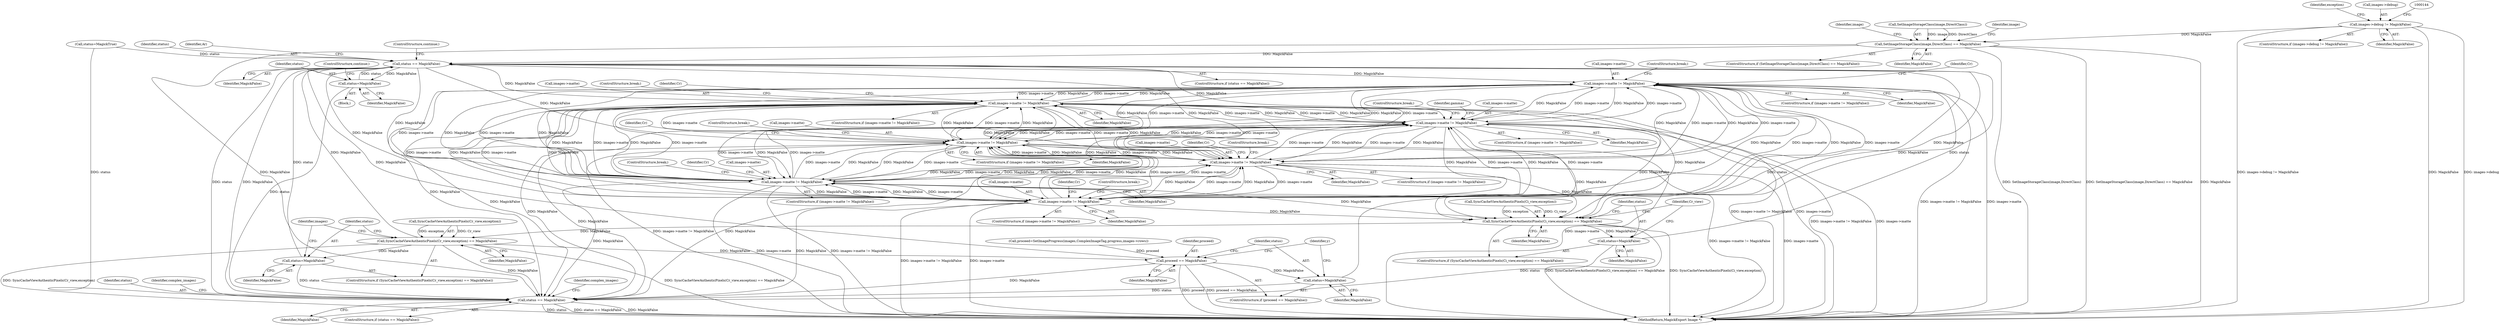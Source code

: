 digraph "0_ImageMagick6_19651f3db63fa1511ed83a348c4c82fa553f8d01_0@pointer" {
"1000138" [label="(Call,images->debug != MagickFalse)"];
"1000207" [label="(Call,SetImageStorageClass(image,DirectClass) == MagickFalse)"];
"1000394" [label="(Call,status == MagickFalse)"];
"1000517" [label="(Call,status=MagickFalse)"];
"1001637" [label="(Call,status == MagickFalse)"];
"1000607" [label="(Call,images->matte != MagickFalse)"];
"1000685" [label="(Call,images->matte != MagickFalse)"];
"1000897" [label="(Call,images->matte != MagickFalse)"];
"1001080" [label="(Call,images->matte != MagickFalse)"];
"1001253" [label="(Call,images->matte != MagickFalse)"];
"1001413" [label="(Call,images->matte != MagickFalse)"];
"1001525" [label="(Call,images->matte != MagickFalse)"];
"1001567" [label="(Call,SyncCacheViewAuthenticPixels(Ci_view,exception) == MagickFalse)"];
"1001572" [label="(Call,status=MagickFalse)"];
"1001576" [label="(Call,SyncCacheViewAuthenticPixels(Cr_view,exception) == MagickFalse)"];
"1001581" [label="(Call,status=MagickFalse)"];
"1001606" [label="(Call,proceed == MagickFalse)"];
"1001609" [label="(Call,status=MagickFalse)"];
"1000388" [label="(Identifier,y)"];
"1000370" [label="(Call,status=MagickTrue)"];
"1001583" [label="(Identifier,MagickFalse)"];
"1000689" [label="(Identifier,MagickFalse)"];
"1001417" [label="(Identifier,MagickFalse)"];
"1001580" [label="(Identifier,MagickFalse)"];
"1001252" [label="(ControlStructure,if (images->matte != MagickFalse))"];
"1001301" [label="(ControlStructure,break;)"];
"1000206" [label="(ControlStructure,if (SetImageStorageClass(image,DirectClass) == MagickFalse))"];
"1000393" [label="(ControlStructure,if (status == MagickFalse))"];
"1000608" [label="(Call,images->matte)"];
"1000396" [label="(Identifier,MagickFalse)"];
"1000214" [label="(Identifier,image)"];
"1001576" [label="(Call,SyncCacheViewAuthenticPixels(Cr_view,exception) == MagickFalse)"];
"1001524" [label="(ControlStructure,if (images->matte != MagickFalse))"];
"1000395" [label="(Identifier,status)"];
"1000399" [label="(Identifier,Ar)"];
"1000896" [label="(ControlStructure,if (images->matte != MagickFalse))"];
"1001608" [label="(Identifier,MagickFalse)"];
"1000686" [label="(Call,images->matte)"];
"1001572" [label="(Call,status=MagickFalse)"];
"1000635" [label="(ControlStructure,break;)"];
"1000965" [label="(ControlStructure,break;)"];
"1000137" [label="(ControlStructure,if (images->debug != MagickFalse))"];
"1000901" [label="(Identifier,MagickFalse)"];
"1001526" [label="(Call,images->matte)"];
"1001573" [label="(Identifier,status)"];
"1000520" [label="(ControlStructure,continue;)"];
"1001088" [label="(Identifier,Cr)"];
"1000607" [label="(Call,images->matte != MagickFalse)"];
"1000516" [label="(Block,)"];
"1001257" [label="(Identifier,MagickFalse)"];
"1001578" [label="(Identifier,Cr_view)"];
"1001587" [label="(Identifier,images)"];
"1001123" [label="(ControlStructure,break;)"];
"1001581" [label="(Call,status=MagickFalse)"];
"1000519" [label="(Identifier,MagickFalse)"];
"1000394" [label="(Call,status == MagickFalse)"];
"1001525" [label="(Call,images->matte != MagickFalse)"];
"1001529" [label="(Identifier,MagickFalse)"];
"1000706" [label="(ControlStructure,break;)"];
"1000518" [label="(Identifier,status)"];
"1000606" [label="(ControlStructure,if (images->matte != MagickFalse))"];
"1001533" [label="(Identifier,Cr)"];
"1000397" [label="(ControlStructure,continue;)"];
"1001639" [label="(Identifier,MagickFalse)"];
"1001079" [label="(ControlStructure,if (images->matte != MagickFalse))"];
"1000154" [label="(Identifier,exception)"];
"1001605" [label="(ControlStructure,if (proceed == MagickFalse))"];
"1001607" [label="(Identifier,proceed)"];
"1001646" [label="(MethodReturn,MagickExport Image *)"];
"1000685" [label="(Call,images->matte != MagickFalse)"];
"1001575" [label="(ControlStructure,if (SyncCacheViewAuthenticPixels(Cr_view,exception) == MagickFalse))"];
"1001582" [label="(Identifier,status)"];
"1001412" [label="(ControlStructure,if (images->matte != MagickFalse))"];
"1000208" [label="(Call,SetImageStorageClass(image,DirectClass))"];
"1000615" [label="(Identifier,Cr)"];
"1001080" [label="(Call,images->matte != MagickFalse)"];
"1001611" [label="(Identifier,MagickFalse)"];
"1000142" [label="(Identifier,MagickFalse)"];
"1001254" [label="(Call,images->matte)"];
"1000207" [label="(Call,SetImageStorageClass(image,DirectClass) == MagickFalse)"];
"1001414" [label="(Call,images->matte)"];
"1001641" [label="(Identifier,complex_images)"];
"1001609" [label="(Call,status=MagickFalse)"];
"1001553" [label="(ControlStructure,break;)"];
"1001567" [label="(Call,SyncCacheViewAuthenticPixels(Ci_view,exception) == MagickFalse)"];
"1000221" [label="(Identifier,image)"];
"1001455" [label="(ControlStructure,break;)"];
"1001253" [label="(Call,images->matte != MagickFalse)"];
"1001566" [label="(ControlStructure,if (SyncCacheViewAuthenticPixels(Ci_view,exception) == MagickFalse))"];
"1001606" [label="(Call,proceed == MagickFalse)"];
"1001081" [label="(Call,images->matte)"];
"1001261" [label="(Identifier,Cr)"];
"1000693" [label="(Identifier,Cr)"];
"1000139" [label="(Call,images->debug)"];
"1001084" [label="(Identifier,MagickFalse)"];
"1000517" [label="(Call,status=MagickFalse)"];
"1000897" [label="(Call,images->matte != MagickFalse)"];
"1000904" [label="(Identifier,gamma)"];
"1001577" [label="(Call,SyncCacheViewAuthenticPixels(Cr_view,exception))"];
"1000138" [label="(Call,images->debug != MagickFalse)"];
"1000611" [label="(Identifier,MagickFalse)"];
"1000898" [label="(Call,images->matte)"];
"1001638" [label="(Identifier,status)"];
"1001413" [label="(Call,images->matte != MagickFalse)"];
"1001421" [label="(Identifier,Cr)"];
"1001636" [label="(ControlStructure,if (status == MagickFalse))"];
"1001610" [label="(Identifier,status)"];
"1001571" [label="(Identifier,MagickFalse)"];
"1001596" [label="(Call,proceed=SetImageProgress(images,ComplexImageTag,progress,images->rows))"];
"1000211" [label="(Identifier,MagickFalse)"];
"1001574" [label="(Identifier,MagickFalse)"];
"1000684" [label="(ControlStructure,if (images->matte != MagickFalse))"];
"1001645" [label="(Identifier,complex_images)"];
"1001637" [label="(Call,status == MagickFalse)"];
"1001568" [label="(Call,SyncCacheViewAuthenticPixels(Ci_view,exception))"];
"1000138" -> "1000137"  [label="AST: "];
"1000138" -> "1000142"  [label="CFG: "];
"1000139" -> "1000138"  [label="AST: "];
"1000142" -> "1000138"  [label="AST: "];
"1000144" -> "1000138"  [label="CFG: "];
"1000154" -> "1000138"  [label="CFG: "];
"1000138" -> "1001646"  [label="DDG: MagickFalse"];
"1000138" -> "1001646"  [label="DDG: images->debug"];
"1000138" -> "1001646"  [label="DDG: images->debug != MagickFalse"];
"1000138" -> "1000207"  [label="DDG: MagickFalse"];
"1000207" -> "1000206"  [label="AST: "];
"1000207" -> "1000211"  [label="CFG: "];
"1000208" -> "1000207"  [label="AST: "];
"1000211" -> "1000207"  [label="AST: "];
"1000214" -> "1000207"  [label="CFG: "];
"1000221" -> "1000207"  [label="CFG: "];
"1000207" -> "1001646"  [label="DDG: SetImageStorageClass(image,DirectClass)"];
"1000207" -> "1001646"  [label="DDG: SetImageStorageClass(image,DirectClass) == MagickFalse"];
"1000207" -> "1001646"  [label="DDG: MagickFalse"];
"1000208" -> "1000207"  [label="DDG: image"];
"1000208" -> "1000207"  [label="DDG: DirectClass"];
"1000207" -> "1000394"  [label="DDG: MagickFalse"];
"1000207" -> "1001637"  [label="DDG: MagickFalse"];
"1000394" -> "1000393"  [label="AST: "];
"1000394" -> "1000396"  [label="CFG: "];
"1000395" -> "1000394"  [label="AST: "];
"1000396" -> "1000394"  [label="AST: "];
"1000397" -> "1000394"  [label="CFG: "];
"1000399" -> "1000394"  [label="CFG: "];
"1001572" -> "1000394"  [label="DDG: status"];
"1001581" -> "1000394"  [label="DDG: status"];
"1001609" -> "1000394"  [label="DDG: status"];
"1000517" -> "1000394"  [label="DDG: status"];
"1000370" -> "1000394"  [label="DDG: status"];
"1001576" -> "1000394"  [label="DDG: MagickFalse"];
"1001606" -> "1000394"  [label="DDG: MagickFalse"];
"1000394" -> "1000517"  [label="DDG: MagickFalse"];
"1000394" -> "1000607"  [label="DDG: MagickFalse"];
"1000394" -> "1000685"  [label="DDG: MagickFalse"];
"1000394" -> "1000897"  [label="DDG: MagickFalse"];
"1000394" -> "1001080"  [label="DDG: MagickFalse"];
"1000394" -> "1001253"  [label="DDG: MagickFalse"];
"1000394" -> "1001413"  [label="DDG: MagickFalse"];
"1000394" -> "1001525"  [label="DDG: MagickFalse"];
"1000394" -> "1001567"  [label="DDG: MagickFalse"];
"1000394" -> "1001637"  [label="DDG: status"];
"1000394" -> "1001637"  [label="DDG: MagickFalse"];
"1000517" -> "1000516"  [label="AST: "];
"1000517" -> "1000519"  [label="CFG: "];
"1000518" -> "1000517"  [label="AST: "];
"1000519" -> "1000517"  [label="AST: "];
"1000520" -> "1000517"  [label="CFG: "];
"1000517" -> "1001637"  [label="DDG: status"];
"1001637" -> "1001636"  [label="AST: "];
"1001637" -> "1001639"  [label="CFG: "];
"1001638" -> "1001637"  [label="AST: "];
"1001639" -> "1001637"  [label="AST: "];
"1001641" -> "1001637"  [label="CFG: "];
"1001645" -> "1001637"  [label="CFG: "];
"1001637" -> "1001646"  [label="DDG: status"];
"1001637" -> "1001646"  [label="DDG: status == MagickFalse"];
"1001637" -> "1001646"  [label="DDG: MagickFalse"];
"1001572" -> "1001637"  [label="DDG: status"];
"1001581" -> "1001637"  [label="DDG: status"];
"1001609" -> "1001637"  [label="DDG: status"];
"1000370" -> "1001637"  [label="DDG: status"];
"1001576" -> "1001637"  [label="DDG: MagickFalse"];
"1000685" -> "1001637"  [label="DDG: MagickFalse"];
"1001413" -> "1001637"  [label="DDG: MagickFalse"];
"1001253" -> "1001637"  [label="DDG: MagickFalse"];
"1001525" -> "1001637"  [label="DDG: MagickFalse"];
"1001080" -> "1001637"  [label="DDG: MagickFalse"];
"1001606" -> "1001637"  [label="DDG: MagickFalse"];
"1000897" -> "1001637"  [label="DDG: MagickFalse"];
"1000607" -> "1001637"  [label="DDG: MagickFalse"];
"1000607" -> "1000606"  [label="AST: "];
"1000607" -> "1000611"  [label="CFG: "];
"1000608" -> "1000607"  [label="AST: "];
"1000611" -> "1000607"  [label="AST: "];
"1000615" -> "1000607"  [label="CFG: "];
"1000635" -> "1000607"  [label="CFG: "];
"1000607" -> "1001646"  [label="DDG: images->matte != MagickFalse"];
"1000607" -> "1001646"  [label="DDG: images->matte"];
"1000897" -> "1000607"  [label="DDG: images->matte"];
"1000897" -> "1000607"  [label="DDG: MagickFalse"];
"1000685" -> "1000607"  [label="DDG: images->matte"];
"1000685" -> "1000607"  [label="DDG: MagickFalse"];
"1001253" -> "1000607"  [label="DDG: images->matte"];
"1001253" -> "1000607"  [label="DDG: MagickFalse"];
"1001525" -> "1000607"  [label="DDG: images->matte"];
"1001525" -> "1000607"  [label="DDG: MagickFalse"];
"1001413" -> "1000607"  [label="DDG: images->matte"];
"1001413" -> "1000607"  [label="DDG: MagickFalse"];
"1001080" -> "1000607"  [label="DDG: images->matte"];
"1001080" -> "1000607"  [label="DDG: MagickFalse"];
"1000607" -> "1000685"  [label="DDG: images->matte"];
"1000607" -> "1000685"  [label="DDG: MagickFalse"];
"1000607" -> "1000897"  [label="DDG: images->matte"];
"1000607" -> "1000897"  [label="DDG: MagickFalse"];
"1000607" -> "1001080"  [label="DDG: images->matte"];
"1000607" -> "1001080"  [label="DDG: MagickFalse"];
"1000607" -> "1001253"  [label="DDG: images->matte"];
"1000607" -> "1001253"  [label="DDG: MagickFalse"];
"1000607" -> "1001413"  [label="DDG: images->matte"];
"1000607" -> "1001413"  [label="DDG: MagickFalse"];
"1000607" -> "1001525"  [label="DDG: images->matte"];
"1000607" -> "1001525"  [label="DDG: MagickFalse"];
"1000607" -> "1001567"  [label="DDG: MagickFalse"];
"1000685" -> "1000684"  [label="AST: "];
"1000685" -> "1000689"  [label="CFG: "];
"1000686" -> "1000685"  [label="AST: "];
"1000689" -> "1000685"  [label="AST: "];
"1000693" -> "1000685"  [label="CFG: "];
"1000706" -> "1000685"  [label="CFG: "];
"1000685" -> "1001646"  [label="DDG: images->matte != MagickFalse"];
"1000685" -> "1001646"  [label="DDG: images->matte"];
"1000897" -> "1000685"  [label="DDG: images->matte"];
"1000897" -> "1000685"  [label="DDG: MagickFalse"];
"1001253" -> "1000685"  [label="DDG: images->matte"];
"1001253" -> "1000685"  [label="DDG: MagickFalse"];
"1001525" -> "1000685"  [label="DDG: images->matte"];
"1001525" -> "1000685"  [label="DDG: MagickFalse"];
"1001413" -> "1000685"  [label="DDG: images->matte"];
"1001413" -> "1000685"  [label="DDG: MagickFalse"];
"1001080" -> "1000685"  [label="DDG: images->matte"];
"1001080" -> "1000685"  [label="DDG: MagickFalse"];
"1000685" -> "1000897"  [label="DDG: images->matte"];
"1000685" -> "1000897"  [label="DDG: MagickFalse"];
"1000685" -> "1001080"  [label="DDG: images->matte"];
"1000685" -> "1001080"  [label="DDG: MagickFalse"];
"1000685" -> "1001253"  [label="DDG: images->matte"];
"1000685" -> "1001253"  [label="DDG: MagickFalse"];
"1000685" -> "1001413"  [label="DDG: images->matte"];
"1000685" -> "1001413"  [label="DDG: MagickFalse"];
"1000685" -> "1001525"  [label="DDG: images->matte"];
"1000685" -> "1001525"  [label="DDG: MagickFalse"];
"1000685" -> "1001567"  [label="DDG: MagickFalse"];
"1000897" -> "1000896"  [label="AST: "];
"1000897" -> "1000901"  [label="CFG: "];
"1000898" -> "1000897"  [label="AST: "];
"1000901" -> "1000897"  [label="AST: "];
"1000904" -> "1000897"  [label="CFG: "];
"1000965" -> "1000897"  [label="CFG: "];
"1000897" -> "1001646"  [label="DDG: images->matte != MagickFalse"];
"1000897" -> "1001646"  [label="DDG: images->matte"];
"1001253" -> "1000897"  [label="DDG: images->matte"];
"1001253" -> "1000897"  [label="DDG: MagickFalse"];
"1001525" -> "1000897"  [label="DDG: images->matte"];
"1001525" -> "1000897"  [label="DDG: MagickFalse"];
"1001413" -> "1000897"  [label="DDG: images->matte"];
"1001413" -> "1000897"  [label="DDG: MagickFalse"];
"1001080" -> "1000897"  [label="DDG: images->matte"];
"1001080" -> "1000897"  [label="DDG: MagickFalse"];
"1000897" -> "1001080"  [label="DDG: images->matte"];
"1000897" -> "1001080"  [label="DDG: MagickFalse"];
"1000897" -> "1001253"  [label="DDG: images->matte"];
"1000897" -> "1001253"  [label="DDG: MagickFalse"];
"1000897" -> "1001413"  [label="DDG: images->matte"];
"1000897" -> "1001413"  [label="DDG: MagickFalse"];
"1000897" -> "1001525"  [label="DDG: images->matte"];
"1000897" -> "1001525"  [label="DDG: MagickFalse"];
"1000897" -> "1001567"  [label="DDG: MagickFalse"];
"1001080" -> "1001079"  [label="AST: "];
"1001080" -> "1001084"  [label="CFG: "];
"1001081" -> "1001080"  [label="AST: "];
"1001084" -> "1001080"  [label="AST: "];
"1001088" -> "1001080"  [label="CFG: "];
"1001123" -> "1001080"  [label="CFG: "];
"1001080" -> "1001646"  [label="DDG: images->matte != MagickFalse"];
"1001080" -> "1001646"  [label="DDG: images->matte"];
"1001253" -> "1001080"  [label="DDG: images->matte"];
"1001253" -> "1001080"  [label="DDG: MagickFalse"];
"1001525" -> "1001080"  [label="DDG: images->matte"];
"1001525" -> "1001080"  [label="DDG: MagickFalse"];
"1001413" -> "1001080"  [label="DDG: images->matte"];
"1001413" -> "1001080"  [label="DDG: MagickFalse"];
"1001080" -> "1001253"  [label="DDG: images->matte"];
"1001080" -> "1001253"  [label="DDG: MagickFalse"];
"1001080" -> "1001413"  [label="DDG: images->matte"];
"1001080" -> "1001413"  [label="DDG: MagickFalse"];
"1001080" -> "1001525"  [label="DDG: images->matte"];
"1001080" -> "1001525"  [label="DDG: MagickFalse"];
"1001080" -> "1001567"  [label="DDG: MagickFalse"];
"1001253" -> "1001252"  [label="AST: "];
"1001253" -> "1001257"  [label="CFG: "];
"1001254" -> "1001253"  [label="AST: "];
"1001257" -> "1001253"  [label="AST: "];
"1001261" -> "1001253"  [label="CFG: "];
"1001301" -> "1001253"  [label="CFG: "];
"1001253" -> "1001646"  [label="DDG: images->matte != MagickFalse"];
"1001253" -> "1001646"  [label="DDG: images->matte"];
"1001525" -> "1001253"  [label="DDG: images->matte"];
"1001525" -> "1001253"  [label="DDG: MagickFalse"];
"1001413" -> "1001253"  [label="DDG: images->matte"];
"1001413" -> "1001253"  [label="DDG: MagickFalse"];
"1001253" -> "1001413"  [label="DDG: images->matte"];
"1001253" -> "1001413"  [label="DDG: MagickFalse"];
"1001253" -> "1001525"  [label="DDG: images->matte"];
"1001253" -> "1001525"  [label="DDG: MagickFalse"];
"1001253" -> "1001567"  [label="DDG: MagickFalse"];
"1001413" -> "1001412"  [label="AST: "];
"1001413" -> "1001417"  [label="CFG: "];
"1001414" -> "1001413"  [label="AST: "];
"1001417" -> "1001413"  [label="AST: "];
"1001421" -> "1001413"  [label="CFG: "];
"1001455" -> "1001413"  [label="CFG: "];
"1001413" -> "1001646"  [label="DDG: images->matte"];
"1001413" -> "1001646"  [label="DDG: images->matte != MagickFalse"];
"1001525" -> "1001413"  [label="DDG: images->matte"];
"1001525" -> "1001413"  [label="DDG: MagickFalse"];
"1001413" -> "1001525"  [label="DDG: images->matte"];
"1001413" -> "1001525"  [label="DDG: MagickFalse"];
"1001413" -> "1001567"  [label="DDG: MagickFalse"];
"1001525" -> "1001524"  [label="AST: "];
"1001525" -> "1001529"  [label="CFG: "];
"1001526" -> "1001525"  [label="AST: "];
"1001529" -> "1001525"  [label="AST: "];
"1001533" -> "1001525"  [label="CFG: "];
"1001553" -> "1001525"  [label="CFG: "];
"1001525" -> "1001646"  [label="DDG: images->matte != MagickFalse"];
"1001525" -> "1001646"  [label="DDG: images->matte"];
"1001525" -> "1001567"  [label="DDG: MagickFalse"];
"1001567" -> "1001566"  [label="AST: "];
"1001567" -> "1001571"  [label="CFG: "];
"1001568" -> "1001567"  [label="AST: "];
"1001571" -> "1001567"  [label="AST: "];
"1001573" -> "1001567"  [label="CFG: "];
"1001578" -> "1001567"  [label="CFG: "];
"1001567" -> "1001646"  [label="DDG: SyncCacheViewAuthenticPixels(Ci_view,exception) == MagickFalse"];
"1001567" -> "1001646"  [label="DDG: SyncCacheViewAuthenticPixels(Ci_view,exception)"];
"1001568" -> "1001567"  [label="DDG: Ci_view"];
"1001568" -> "1001567"  [label="DDG: exception"];
"1001567" -> "1001572"  [label="DDG: MagickFalse"];
"1001567" -> "1001576"  [label="DDG: MagickFalse"];
"1001572" -> "1001566"  [label="AST: "];
"1001572" -> "1001574"  [label="CFG: "];
"1001573" -> "1001572"  [label="AST: "];
"1001574" -> "1001572"  [label="AST: "];
"1001578" -> "1001572"  [label="CFG: "];
"1001576" -> "1001575"  [label="AST: "];
"1001576" -> "1001580"  [label="CFG: "];
"1001577" -> "1001576"  [label="AST: "];
"1001580" -> "1001576"  [label="AST: "];
"1001582" -> "1001576"  [label="CFG: "];
"1001587" -> "1001576"  [label="CFG: "];
"1001576" -> "1001646"  [label="DDG: SyncCacheViewAuthenticPixels(Cr_view,exception) == MagickFalse"];
"1001576" -> "1001646"  [label="DDG: SyncCacheViewAuthenticPixels(Cr_view,exception)"];
"1001577" -> "1001576"  [label="DDG: Cr_view"];
"1001577" -> "1001576"  [label="DDG: exception"];
"1001576" -> "1001581"  [label="DDG: MagickFalse"];
"1001576" -> "1001606"  [label="DDG: MagickFalse"];
"1001581" -> "1001575"  [label="AST: "];
"1001581" -> "1001583"  [label="CFG: "];
"1001582" -> "1001581"  [label="AST: "];
"1001583" -> "1001581"  [label="AST: "];
"1001587" -> "1001581"  [label="CFG: "];
"1001606" -> "1001605"  [label="AST: "];
"1001606" -> "1001608"  [label="CFG: "];
"1001607" -> "1001606"  [label="AST: "];
"1001608" -> "1001606"  [label="AST: "];
"1001610" -> "1001606"  [label="CFG: "];
"1000388" -> "1001606"  [label="CFG: "];
"1001606" -> "1001646"  [label="DDG: proceed"];
"1001606" -> "1001646"  [label="DDG: proceed == MagickFalse"];
"1001596" -> "1001606"  [label="DDG: proceed"];
"1001606" -> "1001609"  [label="DDG: MagickFalse"];
"1001609" -> "1001605"  [label="AST: "];
"1001609" -> "1001611"  [label="CFG: "];
"1001610" -> "1001609"  [label="AST: "];
"1001611" -> "1001609"  [label="AST: "];
"1000388" -> "1001609"  [label="CFG: "];
}
